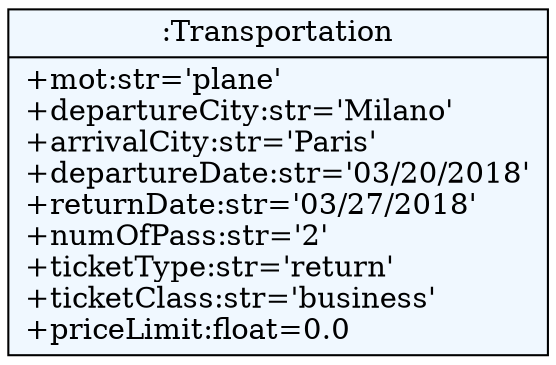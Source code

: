 
    digraph xtext {
    fontname = "Bitstream Vera Sans"
    fontsize = 8
    node[
        shape=record,
        style=filled,
        fillcolor=aliceblue
    ]
    nodesep = 0.3
    edge[dir=black,arrowtail=empty]


2024343157448[label="{:Transportation|+mot:str='plane'\l+departureCity:str='Milano'\l+arrivalCity:str='Paris'\l+departureDate:str='03/20/2018'\l+returnDate:str='03/27/2018'\l+numOfPass:str='2'\l+ticketType:str='return'\l+ticketClass:str='business'\l+priceLimit:float=0.0\l}"]

}
